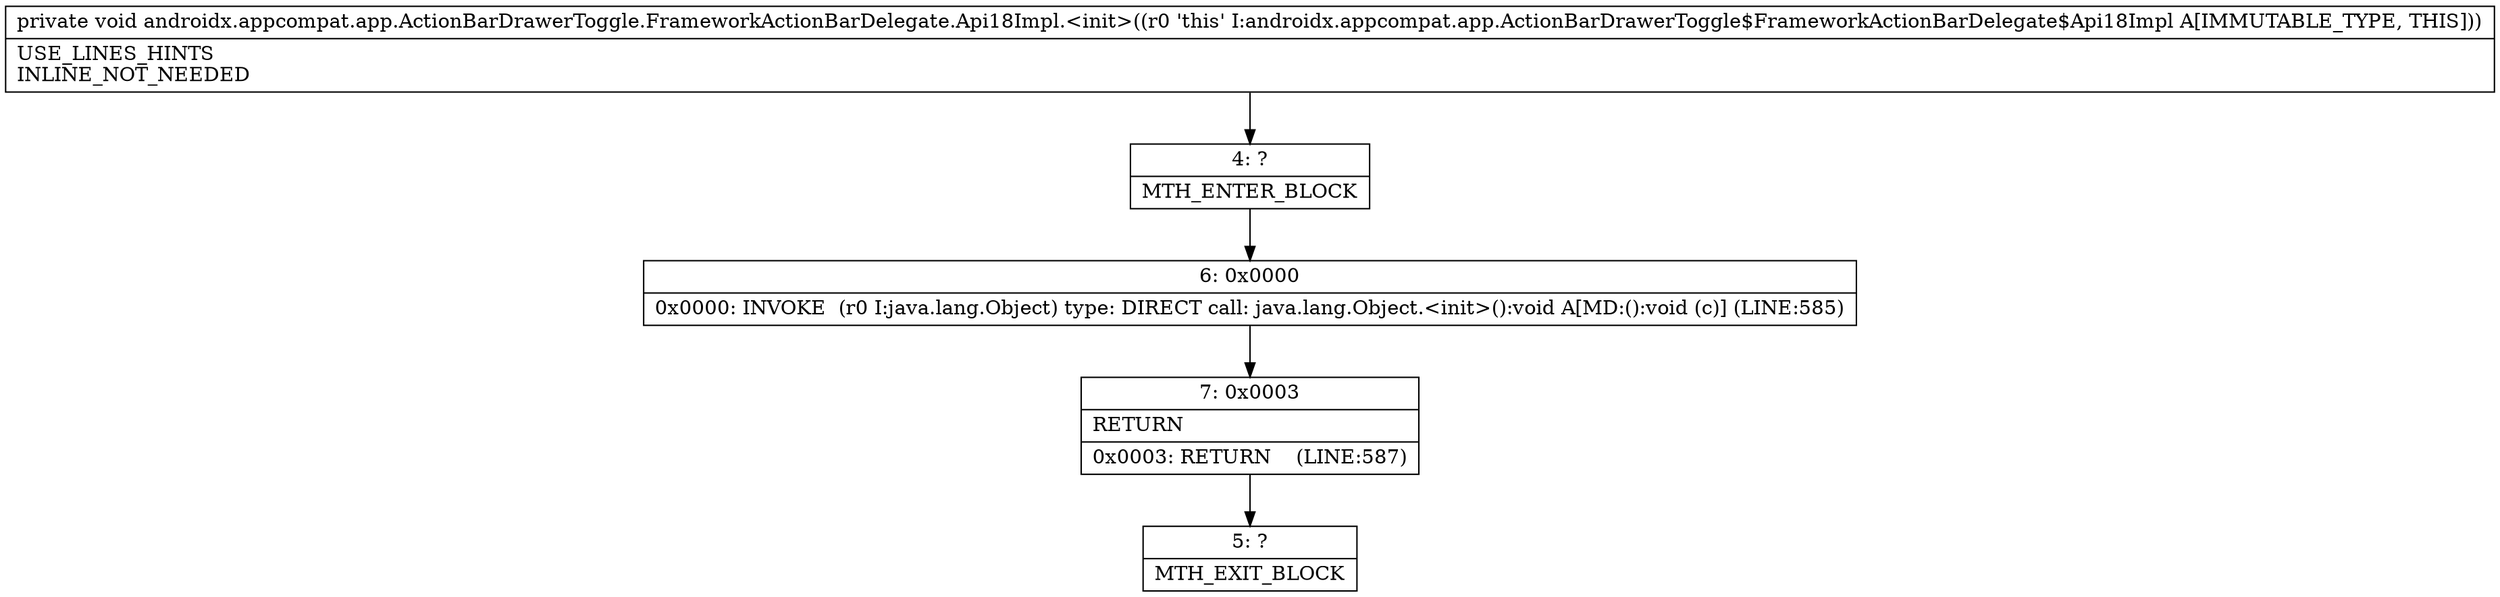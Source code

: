 digraph "CFG forandroidx.appcompat.app.ActionBarDrawerToggle.FrameworkActionBarDelegate.Api18Impl.\<init\>()V" {
Node_4 [shape=record,label="{4\:\ ?|MTH_ENTER_BLOCK\l}"];
Node_6 [shape=record,label="{6\:\ 0x0000|0x0000: INVOKE  (r0 I:java.lang.Object) type: DIRECT call: java.lang.Object.\<init\>():void A[MD:():void (c)] (LINE:585)\l}"];
Node_7 [shape=record,label="{7\:\ 0x0003|RETURN\l|0x0003: RETURN    (LINE:587)\l}"];
Node_5 [shape=record,label="{5\:\ ?|MTH_EXIT_BLOCK\l}"];
MethodNode[shape=record,label="{private void androidx.appcompat.app.ActionBarDrawerToggle.FrameworkActionBarDelegate.Api18Impl.\<init\>((r0 'this' I:androidx.appcompat.app.ActionBarDrawerToggle$FrameworkActionBarDelegate$Api18Impl A[IMMUTABLE_TYPE, THIS]))  | USE_LINES_HINTS\lINLINE_NOT_NEEDED\l}"];
MethodNode -> Node_4;Node_4 -> Node_6;
Node_6 -> Node_7;
Node_7 -> Node_5;
}

